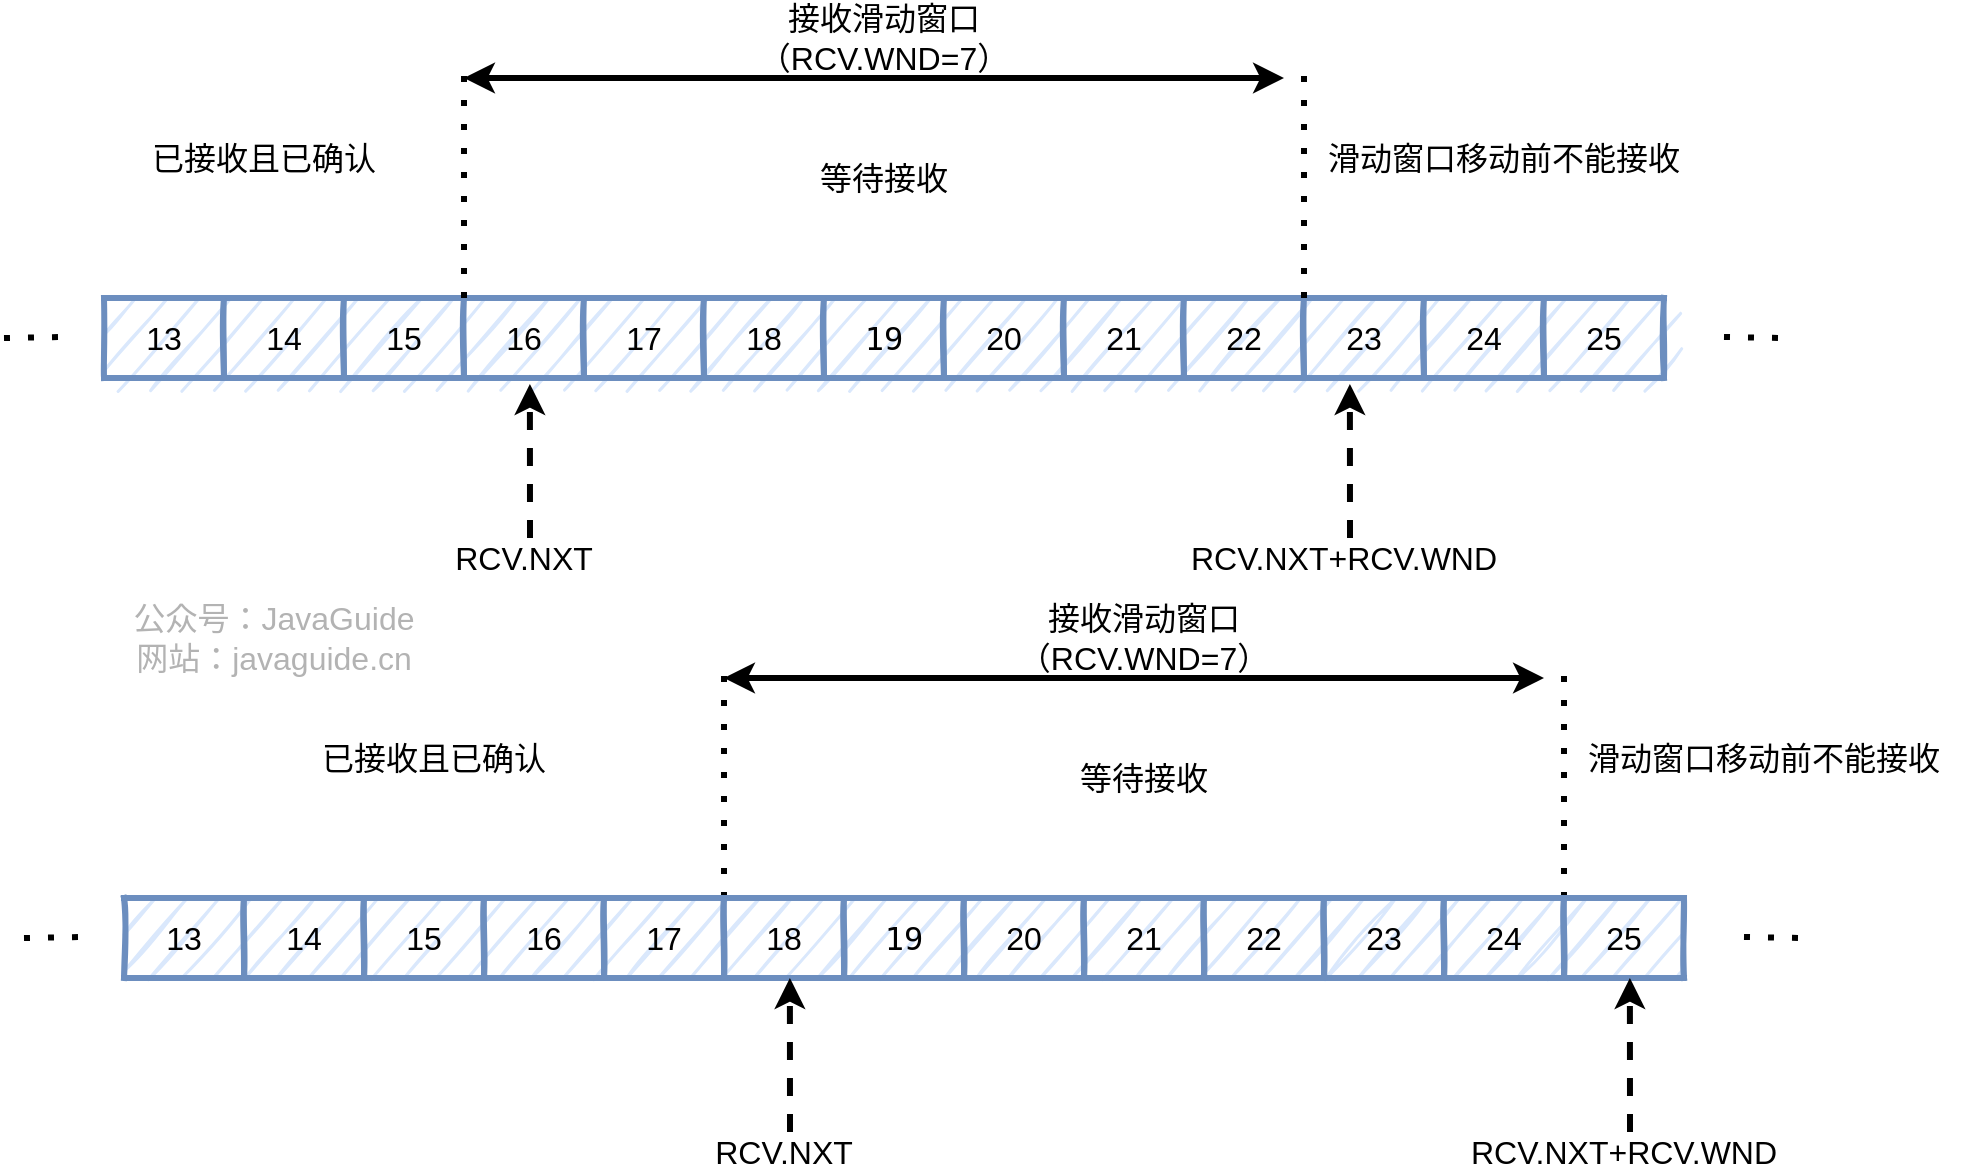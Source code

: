 <mxfile version="13.4.5" type="device"><diagram id="6glDTgA6XYCe0tAhm3UR" name="Page-1"><mxGraphModel dx="1106" dy="997" grid="1" gridSize="10" guides="1" tooltips="1" connect="1" arrows="1" fold="1" page="1" pageScale="1" pageWidth="1169" pageHeight="1654" math="0" shadow="0"><root><mxCell id="0"/><mxCell id="1" parent="0"/><mxCell id="ZFHQOuEXPyydFO6o0lD5-1" value="" style="shape=table;html=1;whiteSpace=wrap;startSize=0;container=1;collapsible=0;childLayout=tableLayout;fillColor=#dae8fc;strokeColor=#6c8ebf;shadow=0;sketch=1;rounded=1;arcSize=50;strokeWidth=3;fontSize=16;" vertex="1" parent="1"><mxGeometry x="110" y="490" width="780" height="40" as="geometry"/></mxCell><mxCell id="ZFHQOuEXPyydFO6o0lD5-2" value="" style="shape=partialRectangle;html=1;whiteSpace=wrap;collapsible=0;dropTarget=0;pointerEvents=0;fillColor=none;top=0;left=0;bottom=0;right=0;points=[[0,0.5],[1,0.5]];portConstraint=eastwest;strokeWidth=3;fontSize=16;" vertex="1" parent="ZFHQOuEXPyydFO6o0lD5-1"><mxGeometry width="780" height="40" as="geometry"/></mxCell><mxCell id="ZFHQOuEXPyydFO6o0lD5-3" value="13" style="shape=partialRectangle;html=1;whiteSpace=wrap;connectable=0;overflow=hidden;fillColor=none;top=0;left=0;bottom=0;right=0;strokeWidth=3;fontSize=16;" vertex="1" parent="ZFHQOuEXPyydFO6o0lD5-2"><mxGeometry width="60" height="40" as="geometry"/></mxCell><mxCell id="ZFHQOuEXPyydFO6o0lD5-4" value="14" style="shape=partialRectangle;html=1;whiteSpace=wrap;connectable=0;overflow=hidden;fillColor=none;top=0;left=0;bottom=0;right=0;strokeWidth=3;fontSize=16;" vertex="1" parent="ZFHQOuEXPyydFO6o0lD5-2"><mxGeometry x="60" width="60" height="40" as="geometry"/></mxCell><mxCell id="ZFHQOuEXPyydFO6o0lD5-5" value="15" style="shape=partialRectangle;html=1;whiteSpace=wrap;connectable=0;overflow=hidden;fillColor=none;top=0;left=0;bottom=0;right=0;strokeWidth=3;fontSize=16;" vertex="1" parent="ZFHQOuEXPyydFO6o0lD5-2"><mxGeometry x="120" width="60" height="40" as="geometry"/></mxCell><mxCell id="ZFHQOuEXPyydFO6o0lD5-6" value="16" style="shape=partialRectangle;html=1;whiteSpace=wrap;connectable=0;overflow=hidden;fillColor=none;top=0;left=0;bottom=0;right=0;strokeWidth=3;fontSize=16;" vertex="1" parent="ZFHQOuEXPyydFO6o0lD5-2"><mxGeometry x="180" width="60" height="40" as="geometry"/></mxCell><mxCell id="ZFHQOuEXPyydFO6o0lD5-7" value="17" style="shape=partialRectangle;html=1;whiteSpace=wrap;connectable=0;overflow=hidden;fillColor=none;top=0;left=0;bottom=0;right=0;strokeWidth=3;fontSize=16;" vertex="1" parent="ZFHQOuEXPyydFO6o0lD5-2"><mxGeometry x="240" width="60" height="40" as="geometry"/></mxCell><mxCell id="ZFHQOuEXPyydFO6o0lD5-8" value="18" style="shape=partialRectangle;html=1;whiteSpace=wrap;connectable=0;overflow=hidden;fillColor=none;top=0;left=0;bottom=0;right=0;strokeWidth=3;fontSize=16;" vertex="1" parent="ZFHQOuEXPyydFO6o0lD5-2"><mxGeometry x="300" width="60" height="40" as="geometry"/></mxCell><mxCell id="ZFHQOuEXPyydFO6o0lD5-9" value="&lt;font face=&quot;monospace&quot;&gt;19&lt;/font&gt;" style="shape=partialRectangle;html=1;whiteSpace=wrap;connectable=0;overflow=hidden;fillColor=none;top=0;left=0;bottom=0;right=0;strokeWidth=3;fontSize=16;" vertex="1" parent="ZFHQOuEXPyydFO6o0lD5-2"><mxGeometry x="360" width="60" height="40" as="geometry"/></mxCell><mxCell id="ZFHQOuEXPyydFO6o0lD5-10" value="20" style="shape=partialRectangle;html=1;whiteSpace=wrap;connectable=0;overflow=hidden;fillColor=none;top=0;left=0;bottom=0;right=0;strokeWidth=3;fontSize=16;" vertex="1" parent="ZFHQOuEXPyydFO6o0lD5-2"><mxGeometry x="420" width="60" height="40" as="geometry"/></mxCell><mxCell id="ZFHQOuEXPyydFO6o0lD5-11" value="21" style="shape=partialRectangle;html=1;whiteSpace=wrap;connectable=0;overflow=hidden;fillColor=none;top=0;left=0;bottom=0;right=0;strokeWidth=3;fontSize=16;" vertex="1" parent="ZFHQOuEXPyydFO6o0lD5-2"><mxGeometry x="480" width="60" height="40" as="geometry"/></mxCell><mxCell id="ZFHQOuEXPyydFO6o0lD5-12" value="22" style="shape=partialRectangle;html=1;whiteSpace=wrap;connectable=0;overflow=hidden;fillColor=none;top=0;left=0;bottom=0;right=0;strokeWidth=3;fontSize=16;" vertex="1" parent="ZFHQOuEXPyydFO6o0lD5-2"><mxGeometry x="540" width="60" height="40" as="geometry"/></mxCell><mxCell id="ZFHQOuEXPyydFO6o0lD5-13" value="23" style="shape=partialRectangle;html=1;whiteSpace=wrap;connectable=0;overflow=hidden;fillColor=none;top=0;left=0;bottom=0;right=0;strokeWidth=3;fontSize=16;" vertex="1" parent="ZFHQOuEXPyydFO6o0lD5-2"><mxGeometry x="600" width="60" height="40" as="geometry"/></mxCell><mxCell id="ZFHQOuEXPyydFO6o0lD5-14" value="24" style="shape=partialRectangle;html=1;whiteSpace=wrap;connectable=0;overflow=hidden;fillColor=none;top=0;left=0;bottom=0;right=0;strokeWidth=3;fontSize=16;" vertex="1" parent="ZFHQOuEXPyydFO6o0lD5-2"><mxGeometry x="660" width="60" height="40" as="geometry"/></mxCell><mxCell id="ZFHQOuEXPyydFO6o0lD5-15" value="25" style="shape=partialRectangle;html=1;whiteSpace=wrap;connectable=0;overflow=hidden;fillColor=none;top=0;left=0;bottom=0;right=0;strokeWidth=3;fontSize=16;" vertex="1" parent="ZFHQOuEXPyydFO6o0lD5-2"><mxGeometry x="720" width="60" height="40" as="geometry"/></mxCell><mxCell id="ZFHQOuEXPyydFO6o0lD5-16" value="" style="endArrow=none;dashed=1;html=1;dashPattern=1 3;strokeWidth=3;fontSize=16;" edge="1" parent="1"><mxGeometry width="50" height="50" relative="1" as="geometry"><mxPoint x="60" y="510" as="sourcePoint"/><mxPoint x="90" y="509.5" as="targetPoint"/></mxGeometry></mxCell><mxCell id="ZFHQOuEXPyydFO6o0lD5-17" value="" style="endArrow=none;dashed=1;html=1;dashPattern=1 3;strokeWidth=3;" edge="1" parent="1"><mxGeometry width="50" height="50" relative="1" as="geometry"><mxPoint x="920" y="509.5" as="sourcePoint"/><mxPoint x="950" y="510" as="targetPoint"/></mxGeometry></mxCell><mxCell id="ZFHQOuEXPyydFO6o0lD5-18" value="" style="endArrow=none;dashed=1;html=1;dashPattern=1 3;strokeWidth=3;fontSize=16;" edge="1" parent="1"><mxGeometry width="50" height="50" relative="1" as="geometry"><mxPoint x="710" y="490" as="sourcePoint"/><mxPoint x="710" y="370" as="targetPoint"/></mxGeometry></mxCell><mxCell id="ZFHQOuEXPyydFO6o0lD5-20" value="" style="endArrow=none;dashed=1;html=1;dashPattern=1 3;strokeWidth=3;fontSize=16;" edge="1" parent="1"><mxGeometry width="50" height="50" relative="1" as="geometry"><mxPoint x="290" y="490" as="sourcePoint"/><mxPoint x="290" y="370" as="targetPoint"/></mxGeometry></mxCell><mxCell id="ZFHQOuEXPyydFO6o0lD5-22" value="等待接收" style="text;html=1;strokeColor=none;fillColor=none;align=center;verticalAlign=middle;whiteSpace=wrap;rounded=0;shadow=0;sketch=1;strokeWidth=3;fontSize=16;" vertex="1" parent="1"><mxGeometry x="420" y="420" width="160" height="20" as="geometry"/></mxCell><mxCell id="ZFHQOuEXPyydFO6o0lD5-23" value="已接收且已确认" style="text;html=1;strokeColor=none;fillColor=none;align=center;verticalAlign=middle;whiteSpace=wrap;rounded=0;shadow=0;sketch=1;strokeWidth=3;fontSize=16;" vertex="1" parent="1"><mxGeometry x="110" y="410" width="160" height="20" as="geometry"/></mxCell><mxCell id="ZFHQOuEXPyydFO6o0lD5-24" value="" style="endArrow=classic;startArrow=classic;html=1;strokeWidth=3;fontSize=16;" edge="1" parent="1"><mxGeometry width="50" height="50" relative="1" as="geometry"><mxPoint x="290" y="380" as="sourcePoint"/><mxPoint x="700" y="380" as="targetPoint"/></mxGeometry></mxCell><mxCell id="ZFHQOuEXPyydFO6o0lD5-25" value="接收滑动窗口（RCV.WND=7）" style="text;html=1;strokeColor=none;fillColor=none;align=center;verticalAlign=middle;whiteSpace=wrap;rounded=0;shadow=0;sketch=1;strokeWidth=3;fontSize=16;" vertex="1" parent="1"><mxGeometry x="420" y="350" width="160" height="20" as="geometry"/></mxCell><mxCell id="ZFHQOuEXPyydFO6o0lD5-26" value="滑动窗口移动前不能接收" style="text;html=1;strokeColor=none;fillColor=none;align=center;verticalAlign=middle;whiteSpace=wrap;rounded=0;shadow=0;sketch=1;strokeWidth=3;fontSize=16;" vertex="1" parent="1"><mxGeometry x="710" y="410" width="200" height="20" as="geometry"/></mxCell><mxCell id="ZFHQOuEXPyydFO6o0lD5-53" value="公众号：JavaGuide&lt;br style=&quot;font-size: 16px&quot;&gt;网站：javaguide.cn" style="text;html=1;strokeColor=none;fillColor=none;align=center;verticalAlign=middle;whiteSpace=wrap;rounded=0;labelBackgroundColor=none;fontSize=16;fontColor=#B3B3B3;rotation=0;sketch=1;shadow=0;" vertex="1" parent="1"><mxGeometry x="110" y="655" width="170" height="10" as="geometry"/></mxCell><mxCell id="ZFHQOuEXPyydFO6o0lD5-169" value="" style="endArrow=none;dashed=1;html=1;dashPattern=1 3;strokeWidth=3;fontSize=16;" edge="1" parent="1"><mxGeometry width="50" height="50" relative="1" as="geometry"><mxPoint x="70" y="810" as="sourcePoint"/><mxPoint x="100" y="809.5" as="targetPoint"/></mxGeometry></mxCell><mxCell id="ZFHQOuEXPyydFO6o0lD5-170" value="" style="endArrow=none;dashed=1;html=1;dashPattern=1 3;strokeWidth=3;" edge="1" parent="1"><mxGeometry width="50" height="50" relative="1" as="geometry"><mxPoint x="930" y="809.5" as="sourcePoint"/><mxPoint x="960" y="810" as="targetPoint"/></mxGeometry></mxCell><mxCell id="ZFHQOuEXPyydFO6o0lD5-171" value="" style="endArrow=none;dashed=1;html=1;dashPattern=1 3;strokeWidth=3;fontSize=16;" edge="1" parent="1"><mxGeometry width="50" height="50" relative="1" as="geometry"><mxPoint x="840" y="790" as="sourcePoint"/><mxPoint x="840" y="670" as="targetPoint"/></mxGeometry></mxCell><mxCell id="ZFHQOuEXPyydFO6o0lD5-172" value="" style="endArrow=none;dashed=1;html=1;dashPattern=1 3;strokeWidth=3;fontSize=16;" edge="1" parent="1"><mxGeometry width="50" height="50" relative="1" as="geometry"><mxPoint x="420" y="790" as="sourcePoint"/><mxPoint x="420" y="670" as="targetPoint"/></mxGeometry></mxCell><mxCell id="ZFHQOuEXPyydFO6o0lD5-173" value="等待接收" style="text;html=1;strokeColor=none;fillColor=none;align=center;verticalAlign=middle;whiteSpace=wrap;rounded=0;shadow=0;sketch=1;strokeWidth=3;fontSize=16;" vertex="1" parent="1"><mxGeometry x="550" y="720" width="160" height="20" as="geometry"/></mxCell><mxCell id="ZFHQOuEXPyydFO6o0lD5-174" value="已接收且已确认" style="text;html=1;strokeColor=none;fillColor=none;align=center;verticalAlign=middle;whiteSpace=wrap;rounded=0;shadow=0;sketch=1;strokeWidth=3;fontSize=16;" vertex="1" parent="1"><mxGeometry x="195" y="710" width="160" height="20" as="geometry"/></mxCell><mxCell id="ZFHQOuEXPyydFO6o0lD5-175" value="" style="endArrow=classic;startArrow=classic;html=1;strokeWidth=3;fontSize=16;" edge="1" parent="1"><mxGeometry width="50" height="50" relative="1" as="geometry"><mxPoint x="420" y="680" as="sourcePoint"/><mxPoint x="830" y="680" as="targetPoint"/></mxGeometry></mxCell><mxCell id="ZFHQOuEXPyydFO6o0lD5-176" value="接收滑动窗口（RCV.WND=7）" style="text;html=1;strokeColor=none;fillColor=none;align=center;verticalAlign=middle;whiteSpace=wrap;rounded=0;shadow=0;sketch=1;strokeWidth=3;fontSize=16;" vertex="1" parent="1"><mxGeometry x="550" y="650" width="160" height="20" as="geometry"/></mxCell><mxCell id="ZFHQOuEXPyydFO6o0lD5-177" value="滑动窗口移动前不能接收" style="text;html=1;strokeColor=none;fillColor=none;align=center;verticalAlign=middle;whiteSpace=wrap;rounded=0;shadow=0;sketch=1;strokeWidth=3;fontSize=16;" vertex="1" parent="1"><mxGeometry x="840" y="710" width="200" height="20" as="geometry"/></mxCell><mxCell id="ZFHQOuEXPyydFO6o0lD5-154" value="" style="shape=table;html=1;whiteSpace=wrap;startSize=0;container=1;collapsible=0;childLayout=tableLayout;fillColor=#dae8fc;strokeColor=#6c8ebf;shadow=0;sketch=1;rounded=1;arcSize=50;strokeWidth=3;fontSize=16;" vertex="1" parent="1"><mxGeometry x="120" y="790" width="780" height="40" as="geometry"/></mxCell><mxCell id="ZFHQOuEXPyydFO6o0lD5-155" value="" style="shape=partialRectangle;html=1;whiteSpace=wrap;collapsible=0;dropTarget=0;pointerEvents=0;fillColor=none;top=0;left=0;bottom=0;right=0;points=[[0,0.5],[1,0.5]];portConstraint=eastwest;strokeWidth=3;fontSize=16;" vertex="1" parent="ZFHQOuEXPyydFO6o0lD5-154"><mxGeometry width="780" height="40" as="geometry"/></mxCell><mxCell id="ZFHQOuEXPyydFO6o0lD5-156" value="13" style="shape=partialRectangle;html=1;whiteSpace=wrap;connectable=0;overflow=hidden;fillColor=none;top=0;left=0;bottom=0;right=0;strokeWidth=3;fontSize=16;" vertex="1" parent="ZFHQOuEXPyydFO6o0lD5-155"><mxGeometry width="60" height="40" as="geometry"/></mxCell><mxCell id="ZFHQOuEXPyydFO6o0lD5-157" value="14" style="shape=partialRectangle;html=1;whiteSpace=wrap;connectable=0;overflow=hidden;fillColor=none;top=0;left=0;bottom=0;right=0;strokeWidth=3;fontSize=16;" vertex="1" parent="ZFHQOuEXPyydFO6o0lD5-155"><mxGeometry x="60" width="60" height="40" as="geometry"/></mxCell><mxCell id="ZFHQOuEXPyydFO6o0lD5-158" value="15" style="shape=partialRectangle;html=1;whiteSpace=wrap;connectable=0;overflow=hidden;fillColor=none;top=0;left=0;bottom=0;right=0;strokeWidth=3;fontSize=16;" vertex="1" parent="ZFHQOuEXPyydFO6o0lD5-155"><mxGeometry x="120" width="60" height="40" as="geometry"/></mxCell><mxCell id="ZFHQOuEXPyydFO6o0lD5-159" value="16" style="shape=partialRectangle;html=1;whiteSpace=wrap;connectable=0;overflow=hidden;fillColor=none;top=0;left=0;bottom=0;right=0;strokeWidth=3;fontSize=16;" vertex="1" parent="ZFHQOuEXPyydFO6o0lD5-155"><mxGeometry x="180" width="60" height="40" as="geometry"/></mxCell><mxCell id="ZFHQOuEXPyydFO6o0lD5-160" value="17" style="shape=partialRectangle;html=1;whiteSpace=wrap;connectable=0;overflow=hidden;fillColor=none;top=0;left=0;bottom=0;right=0;strokeWidth=3;fontSize=16;" vertex="1" parent="ZFHQOuEXPyydFO6o0lD5-155"><mxGeometry x="240" width="60" height="40" as="geometry"/></mxCell><mxCell id="ZFHQOuEXPyydFO6o0lD5-161" value="18" style="shape=partialRectangle;html=1;whiteSpace=wrap;connectable=0;overflow=hidden;fillColor=none;top=0;left=0;bottom=0;right=0;strokeWidth=3;fontSize=16;" vertex="1" parent="ZFHQOuEXPyydFO6o0lD5-155"><mxGeometry x="300" width="60" height="40" as="geometry"/></mxCell><mxCell id="ZFHQOuEXPyydFO6o0lD5-162" value="&lt;font face=&quot;monospace&quot;&gt;19&lt;/font&gt;" style="shape=partialRectangle;html=1;whiteSpace=wrap;connectable=0;overflow=hidden;fillColor=none;top=0;left=0;bottom=0;right=0;strokeWidth=3;fontSize=16;" vertex="1" parent="ZFHQOuEXPyydFO6o0lD5-155"><mxGeometry x="360" width="60" height="40" as="geometry"/></mxCell><mxCell id="ZFHQOuEXPyydFO6o0lD5-163" value="20" style="shape=partialRectangle;html=1;whiteSpace=wrap;connectable=0;overflow=hidden;fillColor=none;top=0;left=0;bottom=0;right=0;strokeWidth=3;fontSize=16;" vertex="1" parent="ZFHQOuEXPyydFO6o0lD5-155"><mxGeometry x="420" width="60" height="40" as="geometry"/></mxCell><mxCell id="ZFHQOuEXPyydFO6o0lD5-164" value="21" style="shape=partialRectangle;html=1;whiteSpace=wrap;connectable=0;overflow=hidden;fillColor=none;top=0;left=0;bottom=0;right=0;strokeWidth=3;fontSize=16;" vertex="1" parent="ZFHQOuEXPyydFO6o0lD5-155"><mxGeometry x="480" width="60" height="40" as="geometry"/></mxCell><mxCell id="ZFHQOuEXPyydFO6o0lD5-165" value="22" style="shape=partialRectangle;html=1;whiteSpace=wrap;connectable=0;overflow=hidden;fillColor=none;top=0;left=0;bottom=0;right=0;strokeWidth=3;fontSize=16;" vertex="1" parent="ZFHQOuEXPyydFO6o0lD5-155"><mxGeometry x="540" width="60" height="40" as="geometry"/></mxCell><mxCell id="ZFHQOuEXPyydFO6o0lD5-166" value="23" style="shape=partialRectangle;html=1;whiteSpace=wrap;connectable=0;overflow=hidden;fillColor=none;top=0;left=0;bottom=0;right=0;strokeWidth=3;fontSize=16;" vertex="1" parent="ZFHQOuEXPyydFO6o0lD5-155"><mxGeometry x="600" width="60" height="40" as="geometry"/></mxCell><mxCell id="ZFHQOuEXPyydFO6o0lD5-167" value="24" style="shape=partialRectangle;html=1;whiteSpace=wrap;connectable=0;overflow=hidden;fillColor=none;top=0;left=0;bottom=0;right=0;strokeWidth=3;fontSize=16;" vertex="1" parent="ZFHQOuEXPyydFO6o0lD5-155"><mxGeometry x="660" width="60" height="40" as="geometry"/></mxCell><mxCell id="ZFHQOuEXPyydFO6o0lD5-168" value="25" style="shape=partialRectangle;html=1;whiteSpace=wrap;connectable=0;overflow=hidden;fillColor=none;top=0;left=0;bottom=0;right=0;strokeWidth=3;fontSize=16;" vertex="1" parent="ZFHQOuEXPyydFO6o0lD5-155"><mxGeometry x="720" width="60" height="40" as="geometry"/></mxCell><mxCell id="ZFHQOuEXPyydFO6o0lD5-179" value="" style="endArrow=classic;html=1;strokeWidth=3;fontSize=16;entryX=0.273;entryY=1.075;entryDx=0;entryDy=0;entryPerimeter=0;dashed=1;" edge="1" parent="1"><mxGeometry width="50" height="50" relative="1" as="geometry"><mxPoint x="323" y="610" as="sourcePoint"/><mxPoint x="322.94" y="533" as="targetPoint"/></mxGeometry></mxCell><mxCell id="ZFHQOuEXPyydFO6o0lD5-180" value="RCV.NXT" style="text;html=1;strokeColor=none;fillColor=none;align=center;verticalAlign=middle;whiteSpace=wrap;rounded=0;shadow=0;sketch=1;fontSize=16;" vertex="1" parent="1"><mxGeometry x="300" y="610" width="40" height="20" as="geometry"/></mxCell><mxCell id="ZFHQOuEXPyydFO6o0lD5-181" value="" style="endArrow=classic;html=1;strokeWidth=3;fontSize=16;entryX=0.273;entryY=1.075;entryDx=0;entryDy=0;entryPerimeter=0;dashed=1;" edge="1" parent="1"><mxGeometry width="50" height="50" relative="1" as="geometry"><mxPoint x="733" y="610" as="sourcePoint"/><mxPoint x="732.94" y="533" as="targetPoint"/></mxGeometry></mxCell><mxCell id="ZFHQOuEXPyydFO6o0lD5-182" value="RCV.NXT+RCV.WND" style="text;html=1;strokeColor=none;fillColor=none;align=center;verticalAlign=middle;whiteSpace=wrap;rounded=0;shadow=0;sketch=1;fontSize=16;" vertex="1" parent="1"><mxGeometry x="710" y="610" width="40" height="20" as="geometry"/></mxCell><mxCell id="ZFHQOuEXPyydFO6o0lD5-183" value="" style="endArrow=classic;html=1;strokeWidth=3;fontSize=16;entryX=0.273;entryY=1.075;entryDx=0;entryDy=0;entryPerimeter=0;dashed=1;" edge="1" parent="1"><mxGeometry width="50" height="50" relative="1" as="geometry"><mxPoint x="453" y="907" as="sourcePoint"/><mxPoint x="452.94" y="830" as="targetPoint"/></mxGeometry></mxCell><mxCell id="ZFHQOuEXPyydFO6o0lD5-184" value="RCV.NXT" style="text;html=1;strokeColor=none;fillColor=none;align=center;verticalAlign=middle;whiteSpace=wrap;rounded=0;shadow=0;sketch=1;fontSize=16;" vertex="1" parent="1"><mxGeometry x="430" y="907" width="40" height="20" as="geometry"/></mxCell><mxCell id="ZFHQOuEXPyydFO6o0lD5-185" value="" style="endArrow=classic;html=1;strokeWidth=3;fontSize=16;entryX=0.273;entryY=1.075;entryDx=0;entryDy=0;entryPerimeter=0;dashed=1;" edge="1" parent="1"><mxGeometry width="50" height="50" relative="1" as="geometry"><mxPoint x="873" y="907" as="sourcePoint"/><mxPoint x="872.94" y="830" as="targetPoint"/></mxGeometry></mxCell><mxCell id="ZFHQOuEXPyydFO6o0lD5-186" value="RCV.NXT+RCV.WND" style="text;html=1;strokeColor=none;fillColor=none;align=center;verticalAlign=middle;whiteSpace=wrap;rounded=0;shadow=0;sketch=1;fontSize=16;" vertex="1" parent="1"><mxGeometry x="850" y="907" width="40" height="20" as="geometry"/></mxCell></root></mxGraphModel></diagram></mxfile>
